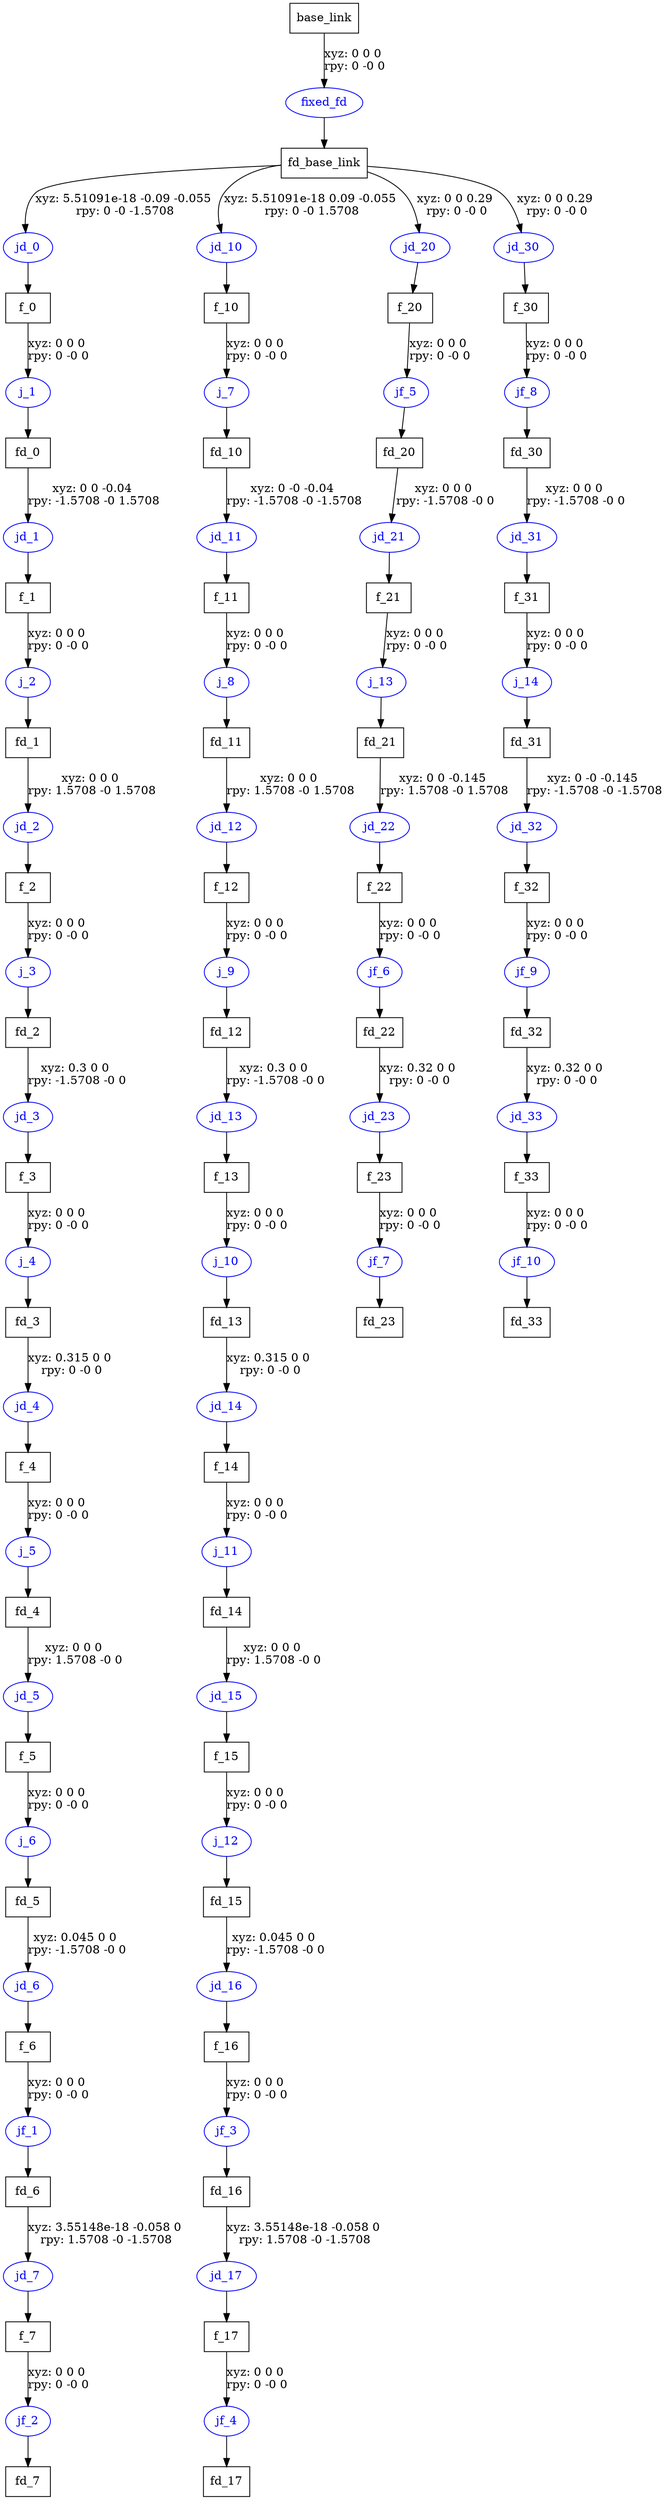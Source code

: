 digraph G {
node [shape=box];
"base_link" [label="base_link"];
"fd_base_link" [label="fd_base_link"];
"f_0" [label="f_0"];
"fd_0" [label="fd_0"];
"f_1" [label="f_1"];
"fd_1" [label="fd_1"];
"f_2" [label="f_2"];
"fd_2" [label="fd_2"];
"f_3" [label="f_3"];
"fd_3" [label="fd_3"];
"f_4" [label="f_4"];
"fd_4" [label="fd_4"];
"f_5" [label="f_5"];
"fd_5" [label="fd_5"];
"f_6" [label="f_6"];
"fd_6" [label="fd_6"];
"f_7" [label="f_7"];
"fd_7" [label="fd_7"];
"f_10" [label="f_10"];
"fd_10" [label="fd_10"];
"f_11" [label="f_11"];
"fd_11" [label="fd_11"];
"f_12" [label="f_12"];
"fd_12" [label="fd_12"];
"f_13" [label="f_13"];
"fd_13" [label="fd_13"];
"f_14" [label="f_14"];
"fd_14" [label="fd_14"];
"f_15" [label="f_15"];
"fd_15" [label="fd_15"];
"f_16" [label="f_16"];
"fd_16" [label="fd_16"];
"f_17" [label="f_17"];
"fd_17" [label="fd_17"];
"f_20" [label="f_20"];
"fd_20" [label="fd_20"];
"f_21" [label="f_21"];
"fd_21" [label="fd_21"];
"f_22" [label="f_22"];
"fd_22" [label="fd_22"];
"f_23" [label="f_23"];
"fd_23" [label="fd_23"];
"f_30" [label="f_30"];
"fd_30" [label="fd_30"];
"f_31" [label="f_31"];
"fd_31" [label="fd_31"];
"f_32" [label="f_32"];
"fd_32" [label="fd_32"];
"f_33" [label="f_33"];
"fd_33" [label="fd_33"];
node [shape=ellipse, color=blue, fontcolor=blue];
"base_link" -> "fixed_fd" [label="xyz: 0 0 0 \nrpy: 0 -0 0"]
"fixed_fd" -> "fd_base_link"
"fd_base_link" -> "jd_0" [label="xyz: 5.51091e-18 -0.09 -0.055 \nrpy: 0 -0 -1.5708"]
"jd_0" -> "f_0"
"f_0" -> "j_1" [label="xyz: 0 0 0 \nrpy: 0 -0 0"]
"j_1" -> "fd_0"
"fd_0" -> "jd_1" [label="xyz: 0 0 -0.04 \nrpy: -1.5708 -0 1.5708"]
"jd_1" -> "f_1"
"f_1" -> "j_2" [label="xyz: 0 0 0 \nrpy: 0 -0 0"]
"j_2" -> "fd_1"
"fd_1" -> "jd_2" [label="xyz: 0 0 0 \nrpy: 1.5708 -0 1.5708"]
"jd_2" -> "f_2"
"f_2" -> "j_3" [label="xyz: 0 0 0 \nrpy: 0 -0 0"]
"j_3" -> "fd_2"
"fd_2" -> "jd_3" [label="xyz: 0.3 0 0 \nrpy: -1.5708 -0 0"]
"jd_3" -> "f_3"
"f_3" -> "j_4" [label="xyz: 0 0 0 \nrpy: 0 -0 0"]
"j_4" -> "fd_3"
"fd_3" -> "jd_4" [label="xyz: 0.315 0 0 \nrpy: 0 -0 0"]
"jd_4" -> "f_4"
"f_4" -> "j_5" [label="xyz: 0 0 0 \nrpy: 0 -0 0"]
"j_5" -> "fd_4"
"fd_4" -> "jd_5" [label="xyz: 0 0 0 \nrpy: 1.5708 -0 0"]
"jd_5" -> "f_5"
"f_5" -> "j_6" [label="xyz: 0 0 0 \nrpy: 0 -0 0"]
"j_6" -> "fd_5"
"fd_5" -> "jd_6" [label="xyz: 0.045 0 0 \nrpy: -1.5708 -0 0"]
"jd_6" -> "f_6"
"f_6" -> "jf_1" [label="xyz: 0 0 0 \nrpy: 0 -0 0"]
"jf_1" -> "fd_6"
"fd_6" -> "jd_7" [label="xyz: 3.55148e-18 -0.058 0 \nrpy: 1.5708 -0 -1.5708"]
"jd_7" -> "f_7"
"f_7" -> "jf_2" [label="xyz: 0 0 0 \nrpy: 0 -0 0"]
"jf_2" -> "fd_7"
"fd_base_link" -> "jd_10" [label="xyz: 5.51091e-18 0.09 -0.055 \nrpy: 0 -0 1.5708"]
"jd_10" -> "f_10"
"f_10" -> "j_7" [label="xyz: 0 0 0 \nrpy: 0 -0 0"]
"j_7" -> "fd_10"
"fd_10" -> "jd_11" [label="xyz: 0 -0 -0.04 \nrpy: -1.5708 -0 -1.5708"]
"jd_11" -> "f_11"
"f_11" -> "j_8" [label="xyz: 0 0 0 \nrpy: 0 -0 0"]
"j_8" -> "fd_11"
"fd_11" -> "jd_12" [label="xyz: 0 0 0 \nrpy: 1.5708 -0 1.5708"]
"jd_12" -> "f_12"
"f_12" -> "j_9" [label="xyz: 0 0 0 \nrpy: 0 -0 0"]
"j_9" -> "fd_12"
"fd_12" -> "jd_13" [label="xyz: 0.3 0 0 \nrpy: -1.5708 -0 0"]
"jd_13" -> "f_13"
"f_13" -> "j_10" [label="xyz: 0 0 0 \nrpy: 0 -0 0"]
"j_10" -> "fd_13"
"fd_13" -> "jd_14" [label="xyz: 0.315 0 0 \nrpy: 0 -0 0"]
"jd_14" -> "f_14"
"f_14" -> "j_11" [label="xyz: 0 0 0 \nrpy: 0 -0 0"]
"j_11" -> "fd_14"
"fd_14" -> "jd_15" [label="xyz: 0 0 0 \nrpy: 1.5708 -0 0"]
"jd_15" -> "f_15"
"f_15" -> "j_12" [label="xyz: 0 0 0 \nrpy: 0 -0 0"]
"j_12" -> "fd_15"
"fd_15" -> "jd_16" [label="xyz: 0.045 0 0 \nrpy: -1.5708 -0 0"]
"jd_16" -> "f_16"
"f_16" -> "jf_3" [label="xyz: 0 0 0 \nrpy: 0 -0 0"]
"jf_3" -> "fd_16"
"fd_16" -> "jd_17" [label="xyz: 3.55148e-18 -0.058 0 \nrpy: 1.5708 -0 -1.5708"]
"jd_17" -> "f_17"
"f_17" -> "jf_4" [label="xyz: 0 0 0 \nrpy: 0 -0 0"]
"jf_4" -> "fd_17"
"fd_base_link" -> "jd_20" [label="xyz: 0 0 0.29 \nrpy: 0 -0 0"]
"jd_20" -> "f_20"
"f_20" -> "jf_5" [label="xyz: 0 0 0 \nrpy: 0 -0 0"]
"jf_5" -> "fd_20"
"fd_20" -> "jd_21" [label="xyz: 0 0 0 \nrpy: -1.5708 -0 0"]
"jd_21" -> "f_21"
"f_21" -> "j_13" [label="xyz: 0 0 0 \nrpy: 0 -0 0"]
"j_13" -> "fd_21"
"fd_21" -> "jd_22" [label="xyz: 0 0 -0.145 \nrpy: 1.5708 -0 1.5708"]
"jd_22" -> "f_22"
"f_22" -> "jf_6" [label="xyz: 0 0 0 \nrpy: 0 -0 0"]
"jf_6" -> "fd_22"
"fd_22" -> "jd_23" [label="xyz: 0.32 0 0 \nrpy: 0 -0 0"]
"jd_23" -> "f_23"
"f_23" -> "jf_7" [label="xyz: 0 0 0 \nrpy: 0 -0 0"]
"jf_7" -> "fd_23"
"fd_base_link" -> "jd_30" [label="xyz: 0 0 0.29 \nrpy: 0 -0 0"]
"jd_30" -> "f_30"
"f_30" -> "jf_8" [label="xyz: 0 0 0 \nrpy: 0 -0 0"]
"jf_8" -> "fd_30"
"fd_30" -> "jd_31" [label="xyz: 0 0 0 \nrpy: -1.5708 -0 0"]
"jd_31" -> "f_31"
"f_31" -> "j_14" [label="xyz: 0 0 0 \nrpy: 0 -0 0"]
"j_14" -> "fd_31"
"fd_31" -> "jd_32" [label="xyz: 0 -0 -0.145 \nrpy: -1.5708 -0 -1.5708"]
"jd_32" -> "f_32"
"f_32" -> "jf_9" [label="xyz: 0 0 0 \nrpy: 0 -0 0"]
"jf_9" -> "fd_32"
"fd_32" -> "jd_33" [label="xyz: 0.32 0 0 \nrpy: 0 -0 0"]
"jd_33" -> "f_33"
"f_33" -> "jf_10" [label="xyz: 0 0 0 \nrpy: 0 -0 0"]
"jf_10" -> "fd_33"
}
